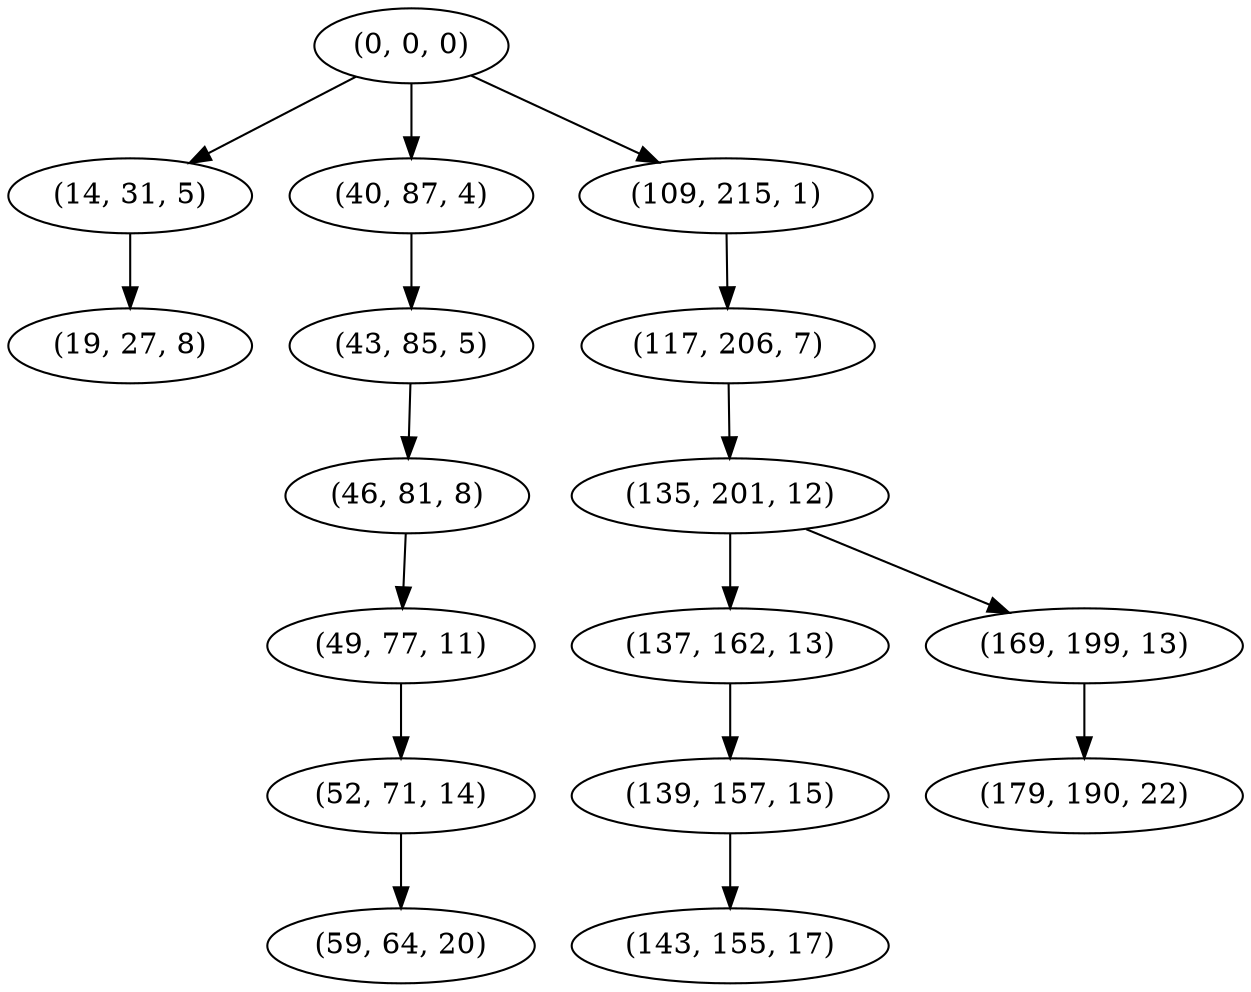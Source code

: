 digraph tree {
    "(0, 0, 0)";
    "(14, 31, 5)";
    "(19, 27, 8)";
    "(40, 87, 4)";
    "(43, 85, 5)";
    "(46, 81, 8)";
    "(49, 77, 11)";
    "(52, 71, 14)";
    "(59, 64, 20)";
    "(109, 215, 1)";
    "(117, 206, 7)";
    "(135, 201, 12)";
    "(137, 162, 13)";
    "(139, 157, 15)";
    "(143, 155, 17)";
    "(169, 199, 13)";
    "(179, 190, 22)";
    "(0, 0, 0)" -> "(14, 31, 5)";
    "(0, 0, 0)" -> "(40, 87, 4)";
    "(0, 0, 0)" -> "(109, 215, 1)";
    "(14, 31, 5)" -> "(19, 27, 8)";
    "(40, 87, 4)" -> "(43, 85, 5)";
    "(43, 85, 5)" -> "(46, 81, 8)";
    "(46, 81, 8)" -> "(49, 77, 11)";
    "(49, 77, 11)" -> "(52, 71, 14)";
    "(52, 71, 14)" -> "(59, 64, 20)";
    "(109, 215, 1)" -> "(117, 206, 7)";
    "(117, 206, 7)" -> "(135, 201, 12)";
    "(135, 201, 12)" -> "(137, 162, 13)";
    "(135, 201, 12)" -> "(169, 199, 13)";
    "(137, 162, 13)" -> "(139, 157, 15)";
    "(139, 157, 15)" -> "(143, 155, 17)";
    "(169, 199, 13)" -> "(179, 190, 22)";
}
